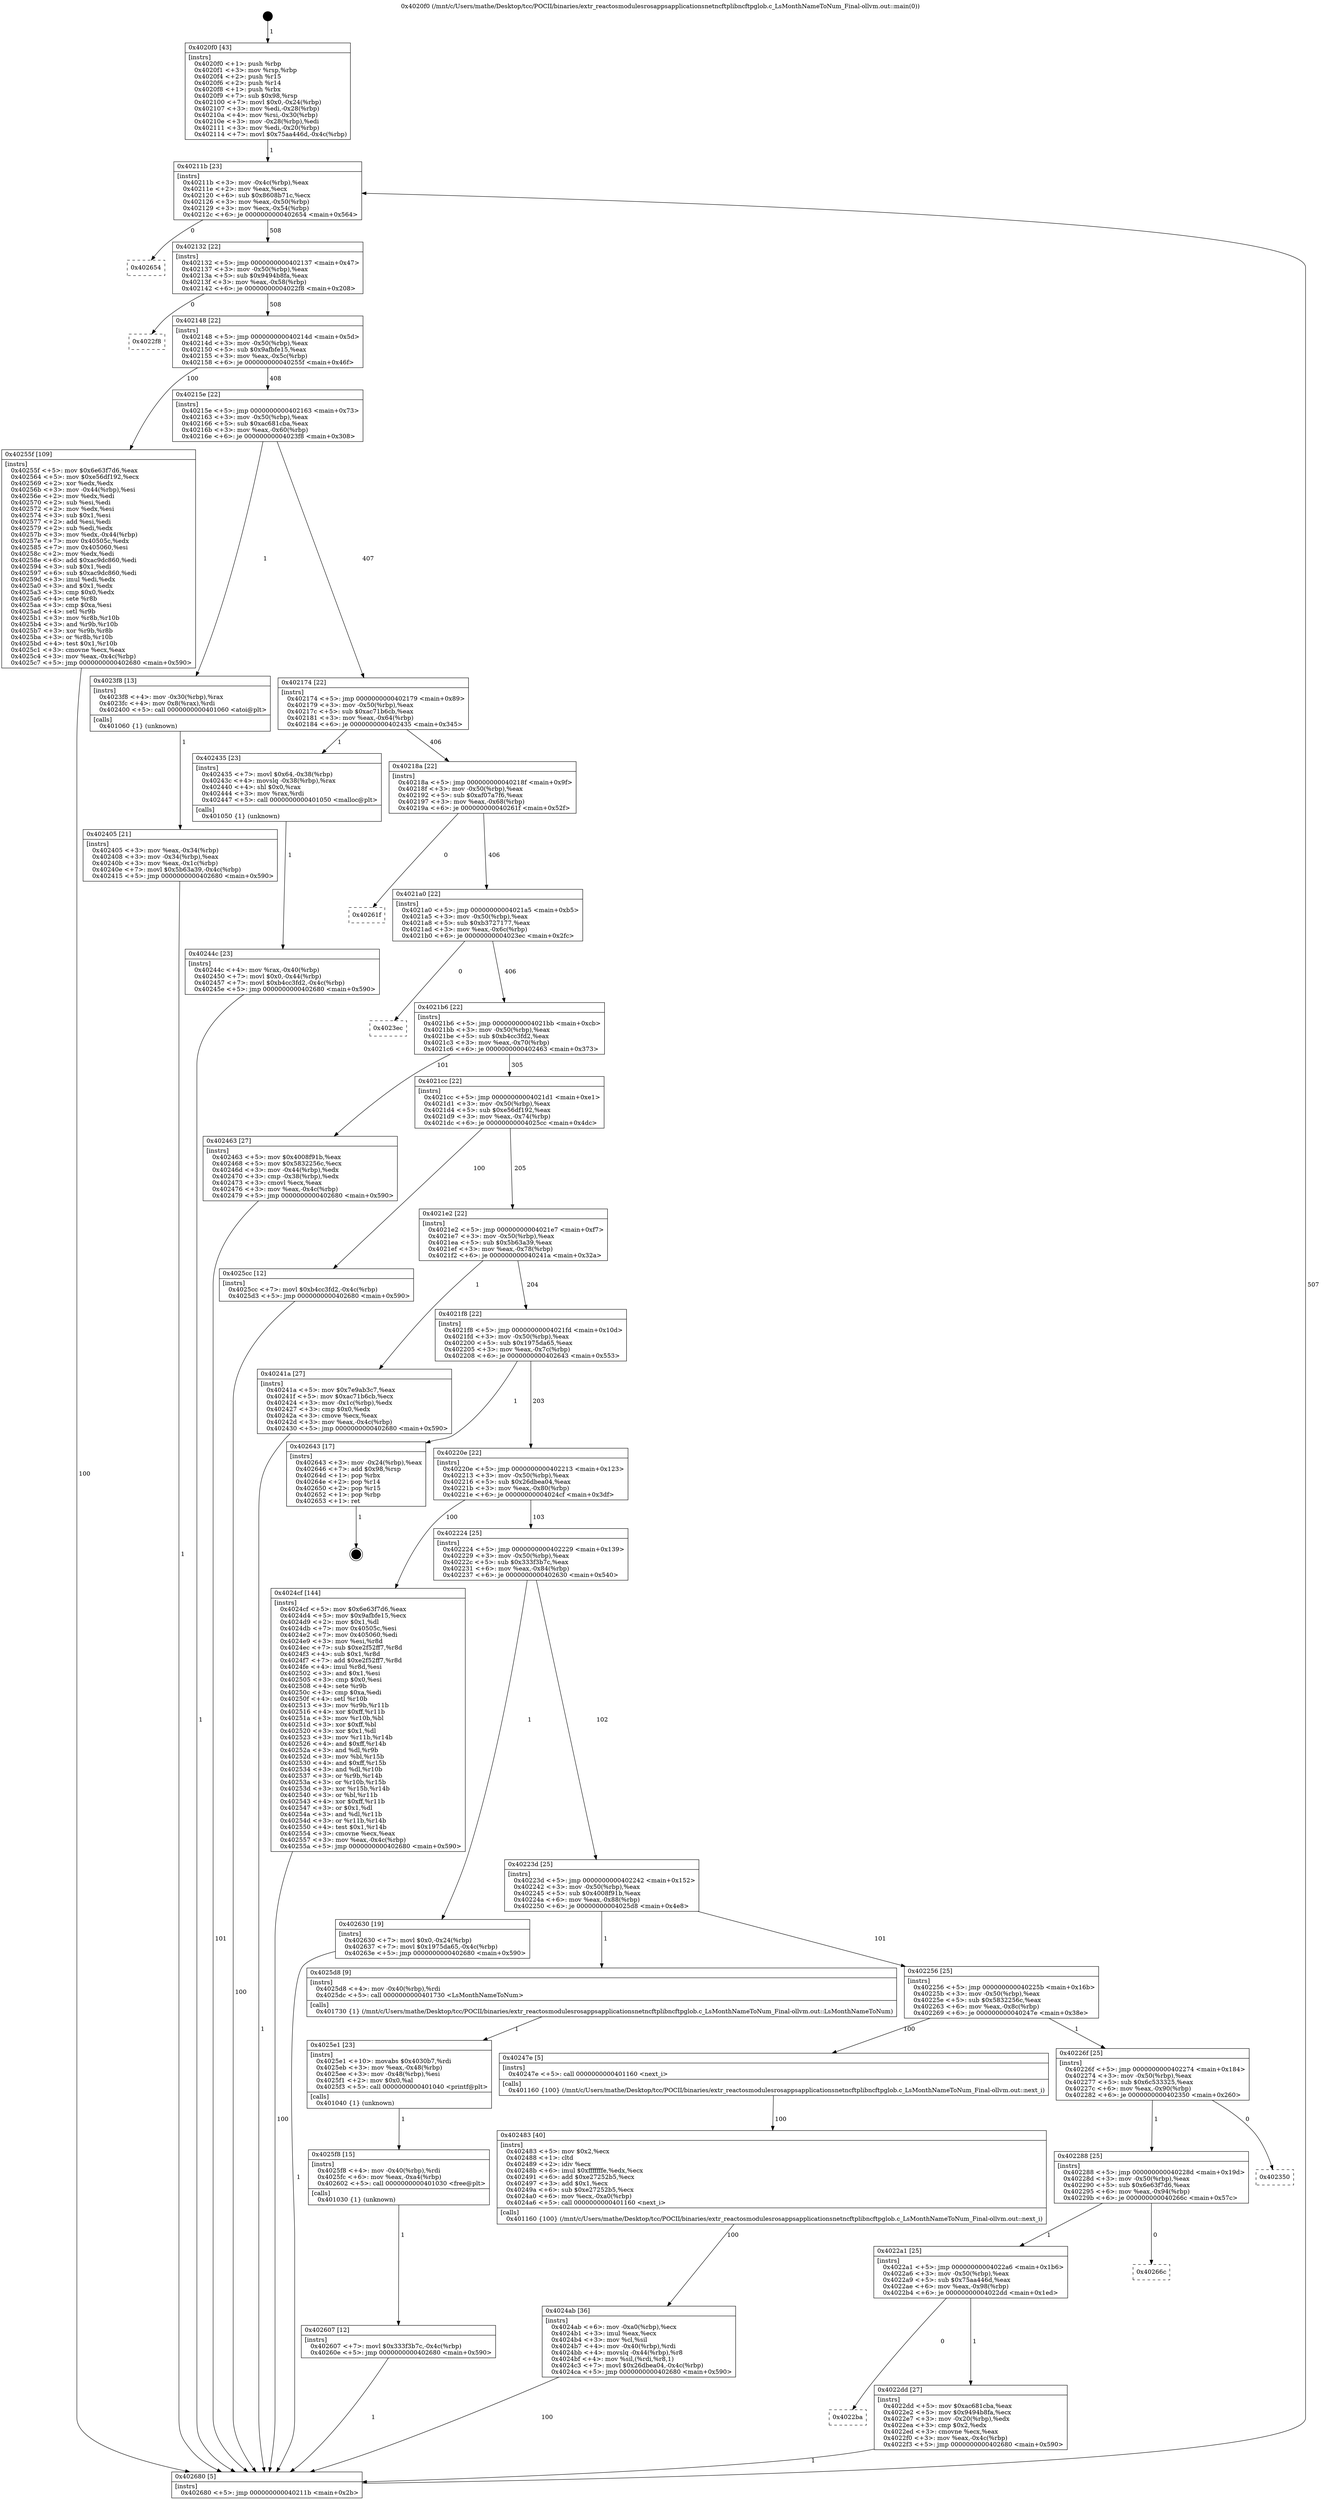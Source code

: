digraph "0x4020f0" {
  label = "0x4020f0 (/mnt/c/Users/mathe/Desktop/tcc/POCII/binaries/extr_reactosmodulesrosappsapplicationsnetncftplibncftpglob.c_LsMonthNameToNum_Final-ollvm.out::main(0))"
  labelloc = "t"
  node[shape=record]

  Entry [label="",width=0.3,height=0.3,shape=circle,fillcolor=black,style=filled]
  "0x40211b" [label="{
     0x40211b [23]\l
     | [instrs]\l
     &nbsp;&nbsp;0x40211b \<+3\>: mov -0x4c(%rbp),%eax\l
     &nbsp;&nbsp;0x40211e \<+2\>: mov %eax,%ecx\l
     &nbsp;&nbsp;0x402120 \<+6\>: sub $0x8608b71c,%ecx\l
     &nbsp;&nbsp;0x402126 \<+3\>: mov %eax,-0x50(%rbp)\l
     &nbsp;&nbsp;0x402129 \<+3\>: mov %ecx,-0x54(%rbp)\l
     &nbsp;&nbsp;0x40212c \<+6\>: je 0000000000402654 \<main+0x564\>\l
  }"]
  "0x402654" [label="{
     0x402654\l
  }", style=dashed]
  "0x402132" [label="{
     0x402132 [22]\l
     | [instrs]\l
     &nbsp;&nbsp;0x402132 \<+5\>: jmp 0000000000402137 \<main+0x47\>\l
     &nbsp;&nbsp;0x402137 \<+3\>: mov -0x50(%rbp),%eax\l
     &nbsp;&nbsp;0x40213a \<+5\>: sub $0x9494b8fa,%eax\l
     &nbsp;&nbsp;0x40213f \<+3\>: mov %eax,-0x58(%rbp)\l
     &nbsp;&nbsp;0x402142 \<+6\>: je 00000000004022f8 \<main+0x208\>\l
  }"]
  Exit [label="",width=0.3,height=0.3,shape=circle,fillcolor=black,style=filled,peripheries=2]
  "0x4022f8" [label="{
     0x4022f8\l
  }", style=dashed]
  "0x402148" [label="{
     0x402148 [22]\l
     | [instrs]\l
     &nbsp;&nbsp;0x402148 \<+5\>: jmp 000000000040214d \<main+0x5d\>\l
     &nbsp;&nbsp;0x40214d \<+3\>: mov -0x50(%rbp),%eax\l
     &nbsp;&nbsp;0x402150 \<+5\>: sub $0x9afbfe15,%eax\l
     &nbsp;&nbsp;0x402155 \<+3\>: mov %eax,-0x5c(%rbp)\l
     &nbsp;&nbsp;0x402158 \<+6\>: je 000000000040255f \<main+0x46f\>\l
  }"]
  "0x402607" [label="{
     0x402607 [12]\l
     | [instrs]\l
     &nbsp;&nbsp;0x402607 \<+7\>: movl $0x333f3b7c,-0x4c(%rbp)\l
     &nbsp;&nbsp;0x40260e \<+5\>: jmp 0000000000402680 \<main+0x590\>\l
  }"]
  "0x40255f" [label="{
     0x40255f [109]\l
     | [instrs]\l
     &nbsp;&nbsp;0x40255f \<+5\>: mov $0x6e63f7d6,%eax\l
     &nbsp;&nbsp;0x402564 \<+5\>: mov $0xe56df192,%ecx\l
     &nbsp;&nbsp;0x402569 \<+2\>: xor %edx,%edx\l
     &nbsp;&nbsp;0x40256b \<+3\>: mov -0x44(%rbp),%esi\l
     &nbsp;&nbsp;0x40256e \<+2\>: mov %edx,%edi\l
     &nbsp;&nbsp;0x402570 \<+2\>: sub %esi,%edi\l
     &nbsp;&nbsp;0x402572 \<+2\>: mov %edx,%esi\l
     &nbsp;&nbsp;0x402574 \<+3\>: sub $0x1,%esi\l
     &nbsp;&nbsp;0x402577 \<+2\>: add %esi,%edi\l
     &nbsp;&nbsp;0x402579 \<+2\>: sub %edi,%edx\l
     &nbsp;&nbsp;0x40257b \<+3\>: mov %edx,-0x44(%rbp)\l
     &nbsp;&nbsp;0x40257e \<+7\>: mov 0x40505c,%edx\l
     &nbsp;&nbsp;0x402585 \<+7\>: mov 0x405060,%esi\l
     &nbsp;&nbsp;0x40258c \<+2\>: mov %edx,%edi\l
     &nbsp;&nbsp;0x40258e \<+6\>: add $0xac9dc860,%edi\l
     &nbsp;&nbsp;0x402594 \<+3\>: sub $0x1,%edi\l
     &nbsp;&nbsp;0x402597 \<+6\>: sub $0xac9dc860,%edi\l
     &nbsp;&nbsp;0x40259d \<+3\>: imul %edi,%edx\l
     &nbsp;&nbsp;0x4025a0 \<+3\>: and $0x1,%edx\l
     &nbsp;&nbsp;0x4025a3 \<+3\>: cmp $0x0,%edx\l
     &nbsp;&nbsp;0x4025a6 \<+4\>: sete %r8b\l
     &nbsp;&nbsp;0x4025aa \<+3\>: cmp $0xa,%esi\l
     &nbsp;&nbsp;0x4025ad \<+4\>: setl %r9b\l
     &nbsp;&nbsp;0x4025b1 \<+3\>: mov %r8b,%r10b\l
     &nbsp;&nbsp;0x4025b4 \<+3\>: and %r9b,%r10b\l
     &nbsp;&nbsp;0x4025b7 \<+3\>: xor %r9b,%r8b\l
     &nbsp;&nbsp;0x4025ba \<+3\>: or %r8b,%r10b\l
     &nbsp;&nbsp;0x4025bd \<+4\>: test $0x1,%r10b\l
     &nbsp;&nbsp;0x4025c1 \<+3\>: cmovne %ecx,%eax\l
     &nbsp;&nbsp;0x4025c4 \<+3\>: mov %eax,-0x4c(%rbp)\l
     &nbsp;&nbsp;0x4025c7 \<+5\>: jmp 0000000000402680 \<main+0x590\>\l
  }"]
  "0x40215e" [label="{
     0x40215e [22]\l
     | [instrs]\l
     &nbsp;&nbsp;0x40215e \<+5\>: jmp 0000000000402163 \<main+0x73\>\l
     &nbsp;&nbsp;0x402163 \<+3\>: mov -0x50(%rbp),%eax\l
     &nbsp;&nbsp;0x402166 \<+5\>: sub $0xac681cba,%eax\l
     &nbsp;&nbsp;0x40216b \<+3\>: mov %eax,-0x60(%rbp)\l
     &nbsp;&nbsp;0x40216e \<+6\>: je 00000000004023f8 \<main+0x308\>\l
  }"]
  "0x4025f8" [label="{
     0x4025f8 [15]\l
     | [instrs]\l
     &nbsp;&nbsp;0x4025f8 \<+4\>: mov -0x40(%rbp),%rdi\l
     &nbsp;&nbsp;0x4025fc \<+6\>: mov %eax,-0xa4(%rbp)\l
     &nbsp;&nbsp;0x402602 \<+5\>: call 0000000000401030 \<free@plt\>\l
     | [calls]\l
     &nbsp;&nbsp;0x401030 \{1\} (unknown)\l
  }"]
  "0x4023f8" [label="{
     0x4023f8 [13]\l
     | [instrs]\l
     &nbsp;&nbsp;0x4023f8 \<+4\>: mov -0x30(%rbp),%rax\l
     &nbsp;&nbsp;0x4023fc \<+4\>: mov 0x8(%rax),%rdi\l
     &nbsp;&nbsp;0x402400 \<+5\>: call 0000000000401060 \<atoi@plt\>\l
     | [calls]\l
     &nbsp;&nbsp;0x401060 \{1\} (unknown)\l
  }"]
  "0x402174" [label="{
     0x402174 [22]\l
     | [instrs]\l
     &nbsp;&nbsp;0x402174 \<+5\>: jmp 0000000000402179 \<main+0x89\>\l
     &nbsp;&nbsp;0x402179 \<+3\>: mov -0x50(%rbp),%eax\l
     &nbsp;&nbsp;0x40217c \<+5\>: sub $0xac71b6cb,%eax\l
     &nbsp;&nbsp;0x402181 \<+3\>: mov %eax,-0x64(%rbp)\l
     &nbsp;&nbsp;0x402184 \<+6\>: je 0000000000402435 \<main+0x345\>\l
  }"]
  "0x4025e1" [label="{
     0x4025e1 [23]\l
     | [instrs]\l
     &nbsp;&nbsp;0x4025e1 \<+10\>: movabs $0x4030b7,%rdi\l
     &nbsp;&nbsp;0x4025eb \<+3\>: mov %eax,-0x48(%rbp)\l
     &nbsp;&nbsp;0x4025ee \<+3\>: mov -0x48(%rbp),%esi\l
     &nbsp;&nbsp;0x4025f1 \<+2\>: mov $0x0,%al\l
     &nbsp;&nbsp;0x4025f3 \<+5\>: call 0000000000401040 \<printf@plt\>\l
     | [calls]\l
     &nbsp;&nbsp;0x401040 \{1\} (unknown)\l
  }"]
  "0x402435" [label="{
     0x402435 [23]\l
     | [instrs]\l
     &nbsp;&nbsp;0x402435 \<+7\>: movl $0x64,-0x38(%rbp)\l
     &nbsp;&nbsp;0x40243c \<+4\>: movslq -0x38(%rbp),%rax\l
     &nbsp;&nbsp;0x402440 \<+4\>: shl $0x0,%rax\l
     &nbsp;&nbsp;0x402444 \<+3\>: mov %rax,%rdi\l
     &nbsp;&nbsp;0x402447 \<+5\>: call 0000000000401050 \<malloc@plt\>\l
     | [calls]\l
     &nbsp;&nbsp;0x401050 \{1\} (unknown)\l
  }"]
  "0x40218a" [label="{
     0x40218a [22]\l
     | [instrs]\l
     &nbsp;&nbsp;0x40218a \<+5\>: jmp 000000000040218f \<main+0x9f\>\l
     &nbsp;&nbsp;0x40218f \<+3\>: mov -0x50(%rbp),%eax\l
     &nbsp;&nbsp;0x402192 \<+5\>: sub $0xaf07a7f6,%eax\l
     &nbsp;&nbsp;0x402197 \<+3\>: mov %eax,-0x68(%rbp)\l
     &nbsp;&nbsp;0x40219a \<+6\>: je 000000000040261f \<main+0x52f\>\l
  }"]
  "0x4024ab" [label="{
     0x4024ab [36]\l
     | [instrs]\l
     &nbsp;&nbsp;0x4024ab \<+6\>: mov -0xa0(%rbp),%ecx\l
     &nbsp;&nbsp;0x4024b1 \<+3\>: imul %eax,%ecx\l
     &nbsp;&nbsp;0x4024b4 \<+3\>: mov %cl,%sil\l
     &nbsp;&nbsp;0x4024b7 \<+4\>: mov -0x40(%rbp),%rdi\l
     &nbsp;&nbsp;0x4024bb \<+4\>: movslq -0x44(%rbp),%r8\l
     &nbsp;&nbsp;0x4024bf \<+4\>: mov %sil,(%rdi,%r8,1)\l
     &nbsp;&nbsp;0x4024c3 \<+7\>: movl $0x26dbea04,-0x4c(%rbp)\l
     &nbsp;&nbsp;0x4024ca \<+5\>: jmp 0000000000402680 \<main+0x590\>\l
  }"]
  "0x40261f" [label="{
     0x40261f\l
  }", style=dashed]
  "0x4021a0" [label="{
     0x4021a0 [22]\l
     | [instrs]\l
     &nbsp;&nbsp;0x4021a0 \<+5\>: jmp 00000000004021a5 \<main+0xb5\>\l
     &nbsp;&nbsp;0x4021a5 \<+3\>: mov -0x50(%rbp),%eax\l
     &nbsp;&nbsp;0x4021a8 \<+5\>: sub $0xb3727177,%eax\l
     &nbsp;&nbsp;0x4021ad \<+3\>: mov %eax,-0x6c(%rbp)\l
     &nbsp;&nbsp;0x4021b0 \<+6\>: je 00000000004023ec \<main+0x2fc\>\l
  }"]
  "0x402483" [label="{
     0x402483 [40]\l
     | [instrs]\l
     &nbsp;&nbsp;0x402483 \<+5\>: mov $0x2,%ecx\l
     &nbsp;&nbsp;0x402488 \<+1\>: cltd\l
     &nbsp;&nbsp;0x402489 \<+2\>: idiv %ecx\l
     &nbsp;&nbsp;0x40248b \<+6\>: imul $0xfffffffe,%edx,%ecx\l
     &nbsp;&nbsp;0x402491 \<+6\>: add $0xe27252b5,%ecx\l
     &nbsp;&nbsp;0x402497 \<+3\>: add $0x1,%ecx\l
     &nbsp;&nbsp;0x40249a \<+6\>: sub $0xe27252b5,%ecx\l
     &nbsp;&nbsp;0x4024a0 \<+6\>: mov %ecx,-0xa0(%rbp)\l
     &nbsp;&nbsp;0x4024a6 \<+5\>: call 0000000000401160 \<next_i\>\l
     | [calls]\l
     &nbsp;&nbsp;0x401160 \{100\} (/mnt/c/Users/mathe/Desktop/tcc/POCII/binaries/extr_reactosmodulesrosappsapplicationsnetncftplibncftpglob.c_LsMonthNameToNum_Final-ollvm.out::next_i)\l
  }"]
  "0x4023ec" [label="{
     0x4023ec\l
  }", style=dashed]
  "0x4021b6" [label="{
     0x4021b6 [22]\l
     | [instrs]\l
     &nbsp;&nbsp;0x4021b6 \<+5\>: jmp 00000000004021bb \<main+0xcb\>\l
     &nbsp;&nbsp;0x4021bb \<+3\>: mov -0x50(%rbp),%eax\l
     &nbsp;&nbsp;0x4021be \<+5\>: sub $0xb4cc3fd2,%eax\l
     &nbsp;&nbsp;0x4021c3 \<+3\>: mov %eax,-0x70(%rbp)\l
     &nbsp;&nbsp;0x4021c6 \<+6\>: je 0000000000402463 \<main+0x373\>\l
  }"]
  "0x40244c" [label="{
     0x40244c [23]\l
     | [instrs]\l
     &nbsp;&nbsp;0x40244c \<+4\>: mov %rax,-0x40(%rbp)\l
     &nbsp;&nbsp;0x402450 \<+7\>: movl $0x0,-0x44(%rbp)\l
     &nbsp;&nbsp;0x402457 \<+7\>: movl $0xb4cc3fd2,-0x4c(%rbp)\l
     &nbsp;&nbsp;0x40245e \<+5\>: jmp 0000000000402680 \<main+0x590\>\l
  }"]
  "0x402463" [label="{
     0x402463 [27]\l
     | [instrs]\l
     &nbsp;&nbsp;0x402463 \<+5\>: mov $0x4008f91b,%eax\l
     &nbsp;&nbsp;0x402468 \<+5\>: mov $0x5832256c,%ecx\l
     &nbsp;&nbsp;0x40246d \<+3\>: mov -0x44(%rbp),%edx\l
     &nbsp;&nbsp;0x402470 \<+3\>: cmp -0x38(%rbp),%edx\l
     &nbsp;&nbsp;0x402473 \<+3\>: cmovl %ecx,%eax\l
     &nbsp;&nbsp;0x402476 \<+3\>: mov %eax,-0x4c(%rbp)\l
     &nbsp;&nbsp;0x402479 \<+5\>: jmp 0000000000402680 \<main+0x590\>\l
  }"]
  "0x4021cc" [label="{
     0x4021cc [22]\l
     | [instrs]\l
     &nbsp;&nbsp;0x4021cc \<+5\>: jmp 00000000004021d1 \<main+0xe1\>\l
     &nbsp;&nbsp;0x4021d1 \<+3\>: mov -0x50(%rbp),%eax\l
     &nbsp;&nbsp;0x4021d4 \<+5\>: sub $0xe56df192,%eax\l
     &nbsp;&nbsp;0x4021d9 \<+3\>: mov %eax,-0x74(%rbp)\l
     &nbsp;&nbsp;0x4021dc \<+6\>: je 00000000004025cc \<main+0x4dc\>\l
  }"]
  "0x402405" [label="{
     0x402405 [21]\l
     | [instrs]\l
     &nbsp;&nbsp;0x402405 \<+3\>: mov %eax,-0x34(%rbp)\l
     &nbsp;&nbsp;0x402408 \<+3\>: mov -0x34(%rbp),%eax\l
     &nbsp;&nbsp;0x40240b \<+3\>: mov %eax,-0x1c(%rbp)\l
     &nbsp;&nbsp;0x40240e \<+7\>: movl $0x5b63a39,-0x4c(%rbp)\l
     &nbsp;&nbsp;0x402415 \<+5\>: jmp 0000000000402680 \<main+0x590\>\l
  }"]
  "0x4025cc" [label="{
     0x4025cc [12]\l
     | [instrs]\l
     &nbsp;&nbsp;0x4025cc \<+7\>: movl $0xb4cc3fd2,-0x4c(%rbp)\l
     &nbsp;&nbsp;0x4025d3 \<+5\>: jmp 0000000000402680 \<main+0x590\>\l
  }"]
  "0x4021e2" [label="{
     0x4021e2 [22]\l
     | [instrs]\l
     &nbsp;&nbsp;0x4021e2 \<+5\>: jmp 00000000004021e7 \<main+0xf7\>\l
     &nbsp;&nbsp;0x4021e7 \<+3\>: mov -0x50(%rbp),%eax\l
     &nbsp;&nbsp;0x4021ea \<+5\>: sub $0x5b63a39,%eax\l
     &nbsp;&nbsp;0x4021ef \<+3\>: mov %eax,-0x78(%rbp)\l
     &nbsp;&nbsp;0x4021f2 \<+6\>: je 000000000040241a \<main+0x32a\>\l
  }"]
  "0x4020f0" [label="{
     0x4020f0 [43]\l
     | [instrs]\l
     &nbsp;&nbsp;0x4020f0 \<+1\>: push %rbp\l
     &nbsp;&nbsp;0x4020f1 \<+3\>: mov %rsp,%rbp\l
     &nbsp;&nbsp;0x4020f4 \<+2\>: push %r15\l
     &nbsp;&nbsp;0x4020f6 \<+2\>: push %r14\l
     &nbsp;&nbsp;0x4020f8 \<+1\>: push %rbx\l
     &nbsp;&nbsp;0x4020f9 \<+7\>: sub $0x98,%rsp\l
     &nbsp;&nbsp;0x402100 \<+7\>: movl $0x0,-0x24(%rbp)\l
     &nbsp;&nbsp;0x402107 \<+3\>: mov %edi,-0x28(%rbp)\l
     &nbsp;&nbsp;0x40210a \<+4\>: mov %rsi,-0x30(%rbp)\l
     &nbsp;&nbsp;0x40210e \<+3\>: mov -0x28(%rbp),%edi\l
     &nbsp;&nbsp;0x402111 \<+3\>: mov %edi,-0x20(%rbp)\l
     &nbsp;&nbsp;0x402114 \<+7\>: movl $0x75aa446d,-0x4c(%rbp)\l
  }"]
  "0x40241a" [label="{
     0x40241a [27]\l
     | [instrs]\l
     &nbsp;&nbsp;0x40241a \<+5\>: mov $0x7e9ab3c7,%eax\l
     &nbsp;&nbsp;0x40241f \<+5\>: mov $0xac71b6cb,%ecx\l
     &nbsp;&nbsp;0x402424 \<+3\>: mov -0x1c(%rbp),%edx\l
     &nbsp;&nbsp;0x402427 \<+3\>: cmp $0x0,%edx\l
     &nbsp;&nbsp;0x40242a \<+3\>: cmove %ecx,%eax\l
     &nbsp;&nbsp;0x40242d \<+3\>: mov %eax,-0x4c(%rbp)\l
     &nbsp;&nbsp;0x402430 \<+5\>: jmp 0000000000402680 \<main+0x590\>\l
  }"]
  "0x4021f8" [label="{
     0x4021f8 [22]\l
     | [instrs]\l
     &nbsp;&nbsp;0x4021f8 \<+5\>: jmp 00000000004021fd \<main+0x10d\>\l
     &nbsp;&nbsp;0x4021fd \<+3\>: mov -0x50(%rbp),%eax\l
     &nbsp;&nbsp;0x402200 \<+5\>: sub $0x1975da65,%eax\l
     &nbsp;&nbsp;0x402205 \<+3\>: mov %eax,-0x7c(%rbp)\l
     &nbsp;&nbsp;0x402208 \<+6\>: je 0000000000402643 \<main+0x553\>\l
  }"]
  "0x402680" [label="{
     0x402680 [5]\l
     | [instrs]\l
     &nbsp;&nbsp;0x402680 \<+5\>: jmp 000000000040211b \<main+0x2b\>\l
  }"]
  "0x402643" [label="{
     0x402643 [17]\l
     | [instrs]\l
     &nbsp;&nbsp;0x402643 \<+3\>: mov -0x24(%rbp),%eax\l
     &nbsp;&nbsp;0x402646 \<+7\>: add $0x98,%rsp\l
     &nbsp;&nbsp;0x40264d \<+1\>: pop %rbx\l
     &nbsp;&nbsp;0x40264e \<+2\>: pop %r14\l
     &nbsp;&nbsp;0x402650 \<+2\>: pop %r15\l
     &nbsp;&nbsp;0x402652 \<+1\>: pop %rbp\l
     &nbsp;&nbsp;0x402653 \<+1\>: ret\l
  }"]
  "0x40220e" [label="{
     0x40220e [22]\l
     | [instrs]\l
     &nbsp;&nbsp;0x40220e \<+5\>: jmp 0000000000402213 \<main+0x123\>\l
     &nbsp;&nbsp;0x402213 \<+3\>: mov -0x50(%rbp),%eax\l
     &nbsp;&nbsp;0x402216 \<+5\>: sub $0x26dbea04,%eax\l
     &nbsp;&nbsp;0x40221b \<+3\>: mov %eax,-0x80(%rbp)\l
     &nbsp;&nbsp;0x40221e \<+6\>: je 00000000004024cf \<main+0x3df\>\l
  }"]
  "0x4022ba" [label="{
     0x4022ba\l
  }", style=dashed]
  "0x4024cf" [label="{
     0x4024cf [144]\l
     | [instrs]\l
     &nbsp;&nbsp;0x4024cf \<+5\>: mov $0x6e63f7d6,%eax\l
     &nbsp;&nbsp;0x4024d4 \<+5\>: mov $0x9afbfe15,%ecx\l
     &nbsp;&nbsp;0x4024d9 \<+2\>: mov $0x1,%dl\l
     &nbsp;&nbsp;0x4024db \<+7\>: mov 0x40505c,%esi\l
     &nbsp;&nbsp;0x4024e2 \<+7\>: mov 0x405060,%edi\l
     &nbsp;&nbsp;0x4024e9 \<+3\>: mov %esi,%r8d\l
     &nbsp;&nbsp;0x4024ec \<+7\>: sub $0xe2f52ff7,%r8d\l
     &nbsp;&nbsp;0x4024f3 \<+4\>: sub $0x1,%r8d\l
     &nbsp;&nbsp;0x4024f7 \<+7\>: add $0xe2f52ff7,%r8d\l
     &nbsp;&nbsp;0x4024fe \<+4\>: imul %r8d,%esi\l
     &nbsp;&nbsp;0x402502 \<+3\>: and $0x1,%esi\l
     &nbsp;&nbsp;0x402505 \<+3\>: cmp $0x0,%esi\l
     &nbsp;&nbsp;0x402508 \<+4\>: sete %r9b\l
     &nbsp;&nbsp;0x40250c \<+3\>: cmp $0xa,%edi\l
     &nbsp;&nbsp;0x40250f \<+4\>: setl %r10b\l
     &nbsp;&nbsp;0x402513 \<+3\>: mov %r9b,%r11b\l
     &nbsp;&nbsp;0x402516 \<+4\>: xor $0xff,%r11b\l
     &nbsp;&nbsp;0x40251a \<+3\>: mov %r10b,%bl\l
     &nbsp;&nbsp;0x40251d \<+3\>: xor $0xff,%bl\l
     &nbsp;&nbsp;0x402520 \<+3\>: xor $0x1,%dl\l
     &nbsp;&nbsp;0x402523 \<+3\>: mov %r11b,%r14b\l
     &nbsp;&nbsp;0x402526 \<+4\>: and $0xff,%r14b\l
     &nbsp;&nbsp;0x40252a \<+3\>: and %dl,%r9b\l
     &nbsp;&nbsp;0x40252d \<+3\>: mov %bl,%r15b\l
     &nbsp;&nbsp;0x402530 \<+4\>: and $0xff,%r15b\l
     &nbsp;&nbsp;0x402534 \<+3\>: and %dl,%r10b\l
     &nbsp;&nbsp;0x402537 \<+3\>: or %r9b,%r14b\l
     &nbsp;&nbsp;0x40253a \<+3\>: or %r10b,%r15b\l
     &nbsp;&nbsp;0x40253d \<+3\>: xor %r15b,%r14b\l
     &nbsp;&nbsp;0x402540 \<+3\>: or %bl,%r11b\l
     &nbsp;&nbsp;0x402543 \<+4\>: xor $0xff,%r11b\l
     &nbsp;&nbsp;0x402547 \<+3\>: or $0x1,%dl\l
     &nbsp;&nbsp;0x40254a \<+3\>: and %dl,%r11b\l
     &nbsp;&nbsp;0x40254d \<+3\>: or %r11b,%r14b\l
     &nbsp;&nbsp;0x402550 \<+4\>: test $0x1,%r14b\l
     &nbsp;&nbsp;0x402554 \<+3\>: cmovne %ecx,%eax\l
     &nbsp;&nbsp;0x402557 \<+3\>: mov %eax,-0x4c(%rbp)\l
     &nbsp;&nbsp;0x40255a \<+5\>: jmp 0000000000402680 \<main+0x590\>\l
  }"]
  "0x402224" [label="{
     0x402224 [25]\l
     | [instrs]\l
     &nbsp;&nbsp;0x402224 \<+5\>: jmp 0000000000402229 \<main+0x139\>\l
     &nbsp;&nbsp;0x402229 \<+3\>: mov -0x50(%rbp),%eax\l
     &nbsp;&nbsp;0x40222c \<+5\>: sub $0x333f3b7c,%eax\l
     &nbsp;&nbsp;0x402231 \<+6\>: mov %eax,-0x84(%rbp)\l
     &nbsp;&nbsp;0x402237 \<+6\>: je 0000000000402630 \<main+0x540\>\l
  }"]
  "0x4022dd" [label="{
     0x4022dd [27]\l
     | [instrs]\l
     &nbsp;&nbsp;0x4022dd \<+5\>: mov $0xac681cba,%eax\l
     &nbsp;&nbsp;0x4022e2 \<+5\>: mov $0x9494b8fa,%ecx\l
     &nbsp;&nbsp;0x4022e7 \<+3\>: mov -0x20(%rbp),%edx\l
     &nbsp;&nbsp;0x4022ea \<+3\>: cmp $0x2,%edx\l
     &nbsp;&nbsp;0x4022ed \<+3\>: cmovne %ecx,%eax\l
     &nbsp;&nbsp;0x4022f0 \<+3\>: mov %eax,-0x4c(%rbp)\l
     &nbsp;&nbsp;0x4022f3 \<+5\>: jmp 0000000000402680 \<main+0x590\>\l
  }"]
  "0x402630" [label="{
     0x402630 [19]\l
     | [instrs]\l
     &nbsp;&nbsp;0x402630 \<+7\>: movl $0x0,-0x24(%rbp)\l
     &nbsp;&nbsp;0x402637 \<+7\>: movl $0x1975da65,-0x4c(%rbp)\l
     &nbsp;&nbsp;0x40263e \<+5\>: jmp 0000000000402680 \<main+0x590\>\l
  }"]
  "0x40223d" [label="{
     0x40223d [25]\l
     | [instrs]\l
     &nbsp;&nbsp;0x40223d \<+5\>: jmp 0000000000402242 \<main+0x152\>\l
     &nbsp;&nbsp;0x402242 \<+3\>: mov -0x50(%rbp),%eax\l
     &nbsp;&nbsp;0x402245 \<+5\>: sub $0x4008f91b,%eax\l
     &nbsp;&nbsp;0x40224a \<+6\>: mov %eax,-0x88(%rbp)\l
     &nbsp;&nbsp;0x402250 \<+6\>: je 00000000004025d8 \<main+0x4e8\>\l
  }"]
  "0x4022a1" [label="{
     0x4022a1 [25]\l
     | [instrs]\l
     &nbsp;&nbsp;0x4022a1 \<+5\>: jmp 00000000004022a6 \<main+0x1b6\>\l
     &nbsp;&nbsp;0x4022a6 \<+3\>: mov -0x50(%rbp),%eax\l
     &nbsp;&nbsp;0x4022a9 \<+5\>: sub $0x75aa446d,%eax\l
     &nbsp;&nbsp;0x4022ae \<+6\>: mov %eax,-0x98(%rbp)\l
     &nbsp;&nbsp;0x4022b4 \<+6\>: je 00000000004022dd \<main+0x1ed\>\l
  }"]
  "0x4025d8" [label="{
     0x4025d8 [9]\l
     | [instrs]\l
     &nbsp;&nbsp;0x4025d8 \<+4\>: mov -0x40(%rbp),%rdi\l
     &nbsp;&nbsp;0x4025dc \<+5\>: call 0000000000401730 \<LsMonthNameToNum\>\l
     | [calls]\l
     &nbsp;&nbsp;0x401730 \{1\} (/mnt/c/Users/mathe/Desktop/tcc/POCII/binaries/extr_reactosmodulesrosappsapplicationsnetncftplibncftpglob.c_LsMonthNameToNum_Final-ollvm.out::LsMonthNameToNum)\l
  }"]
  "0x402256" [label="{
     0x402256 [25]\l
     | [instrs]\l
     &nbsp;&nbsp;0x402256 \<+5\>: jmp 000000000040225b \<main+0x16b\>\l
     &nbsp;&nbsp;0x40225b \<+3\>: mov -0x50(%rbp),%eax\l
     &nbsp;&nbsp;0x40225e \<+5\>: sub $0x5832256c,%eax\l
     &nbsp;&nbsp;0x402263 \<+6\>: mov %eax,-0x8c(%rbp)\l
     &nbsp;&nbsp;0x402269 \<+6\>: je 000000000040247e \<main+0x38e\>\l
  }"]
  "0x40266c" [label="{
     0x40266c\l
  }", style=dashed]
  "0x40247e" [label="{
     0x40247e [5]\l
     | [instrs]\l
     &nbsp;&nbsp;0x40247e \<+5\>: call 0000000000401160 \<next_i\>\l
     | [calls]\l
     &nbsp;&nbsp;0x401160 \{100\} (/mnt/c/Users/mathe/Desktop/tcc/POCII/binaries/extr_reactosmodulesrosappsapplicationsnetncftplibncftpglob.c_LsMonthNameToNum_Final-ollvm.out::next_i)\l
  }"]
  "0x40226f" [label="{
     0x40226f [25]\l
     | [instrs]\l
     &nbsp;&nbsp;0x40226f \<+5\>: jmp 0000000000402274 \<main+0x184\>\l
     &nbsp;&nbsp;0x402274 \<+3\>: mov -0x50(%rbp),%eax\l
     &nbsp;&nbsp;0x402277 \<+5\>: sub $0x6c533325,%eax\l
     &nbsp;&nbsp;0x40227c \<+6\>: mov %eax,-0x90(%rbp)\l
     &nbsp;&nbsp;0x402282 \<+6\>: je 0000000000402350 \<main+0x260\>\l
  }"]
  "0x402288" [label="{
     0x402288 [25]\l
     | [instrs]\l
     &nbsp;&nbsp;0x402288 \<+5\>: jmp 000000000040228d \<main+0x19d\>\l
     &nbsp;&nbsp;0x40228d \<+3\>: mov -0x50(%rbp),%eax\l
     &nbsp;&nbsp;0x402290 \<+5\>: sub $0x6e63f7d6,%eax\l
     &nbsp;&nbsp;0x402295 \<+6\>: mov %eax,-0x94(%rbp)\l
     &nbsp;&nbsp;0x40229b \<+6\>: je 000000000040266c \<main+0x57c\>\l
  }"]
  "0x402350" [label="{
     0x402350\l
  }", style=dashed]
  Entry -> "0x4020f0" [label=" 1"]
  "0x40211b" -> "0x402654" [label=" 0"]
  "0x40211b" -> "0x402132" [label=" 508"]
  "0x402643" -> Exit [label=" 1"]
  "0x402132" -> "0x4022f8" [label=" 0"]
  "0x402132" -> "0x402148" [label=" 508"]
  "0x402630" -> "0x402680" [label=" 1"]
  "0x402148" -> "0x40255f" [label=" 100"]
  "0x402148" -> "0x40215e" [label=" 408"]
  "0x402607" -> "0x402680" [label=" 1"]
  "0x40215e" -> "0x4023f8" [label=" 1"]
  "0x40215e" -> "0x402174" [label=" 407"]
  "0x4025f8" -> "0x402607" [label=" 1"]
  "0x402174" -> "0x402435" [label=" 1"]
  "0x402174" -> "0x40218a" [label=" 406"]
  "0x4025e1" -> "0x4025f8" [label=" 1"]
  "0x40218a" -> "0x40261f" [label=" 0"]
  "0x40218a" -> "0x4021a0" [label=" 406"]
  "0x4025d8" -> "0x4025e1" [label=" 1"]
  "0x4021a0" -> "0x4023ec" [label=" 0"]
  "0x4021a0" -> "0x4021b6" [label=" 406"]
  "0x4025cc" -> "0x402680" [label=" 100"]
  "0x4021b6" -> "0x402463" [label=" 101"]
  "0x4021b6" -> "0x4021cc" [label=" 305"]
  "0x40255f" -> "0x402680" [label=" 100"]
  "0x4021cc" -> "0x4025cc" [label=" 100"]
  "0x4021cc" -> "0x4021e2" [label=" 205"]
  "0x4024cf" -> "0x402680" [label=" 100"]
  "0x4021e2" -> "0x40241a" [label=" 1"]
  "0x4021e2" -> "0x4021f8" [label=" 204"]
  "0x4024ab" -> "0x402680" [label=" 100"]
  "0x4021f8" -> "0x402643" [label=" 1"]
  "0x4021f8" -> "0x40220e" [label=" 203"]
  "0x402483" -> "0x4024ab" [label=" 100"]
  "0x40220e" -> "0x4024cf" [label=" 100"]
  "0x40220e" -> "0x402224" [label=" 103"]
  "0x40247e" -> "0x402483" [label=" 100"]
  "0x402224" -> "0x402630" [label=" 1"]
  "0x402224" -> "0x40223d" [label=" 102"]
  "0x402463" -> "0x402680" [label=" 101"]
  "0x40223d" -> "0x4025d8" [label=" 1"]
  "0x40223d" -> "0x402256" [label=" 101"]
  "0x402435" -> "0x40244c" [label=" 1"]
  "0x402256" -> "0x40247e" [label=" 100"]
  "0x402256" -> "0x40226f" [label=" 1"]
  "0x40241a" -> "0x402680" [label=" 1"]
  "0x40226f" -> "0x402350" [label=" 0"]
  "0x40226f" -> "0x402288" [label=" 1"]
  "0x402405" -> "0x402680" [label=" 1"]
  "0x402288" -> "0x40266c" [label=" 0"]
  "0x402288" -> "0x4022a1" [label=" 1"]
  "0x40244c" -> "0x402680" [label=" 1"]
  "0x4022a1" -> "0x4022dd" [label=" 1"]
  "0x4022a1" -> "0x4022ba" [label=" 0"]
  "0x4022dd" -> "0x402680" [label=" 1"]
  "0x4020f0" -> "0x40211b" [label=" 1"]
  "0x402680" -> "0x40211b" [label=" 507"]
  "0x4023f8" -> "0x402405" [label=" 1"]
}
